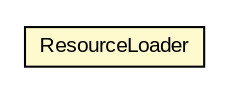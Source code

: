 #!/usr/local/bin/dot
#
# Class diagram 
# Generated by UMLGraph version R5_6-24-gf6e263 (http://www.umlgraph.org/)
#

digraph G {
	edge [fontname="arial",fontsize=10,labelfontname="arial",labelfontsize=10];
	node [fontname="arial",fontsize=10,shape=plaintext];
	nodesep=0.25;
	ranksep=0.5;
	rankdir=LR;
	// com.gwtplatform.carstore.client.gin.ResourceLoader
	c448980 [label=<<table title="com.gwtplatform.carstore.client.gin.ResourceLoader" border="0" cellborder="1" cellspacing="0" cellpadding="2" port="p" bgcolor="lemonChiffon" href="./ResourceLoader.html">
		<tr><td><table border="0" cellspacing="0" cellpadding="1">
<tr><td align="center" balign="center"> ResourceLoader </td></tr>
		</table></td></tr>
		</table>>, URL="./ResourceLoader.html", fontname="arial", fontcolor="black", fontsize=10.0];
}

